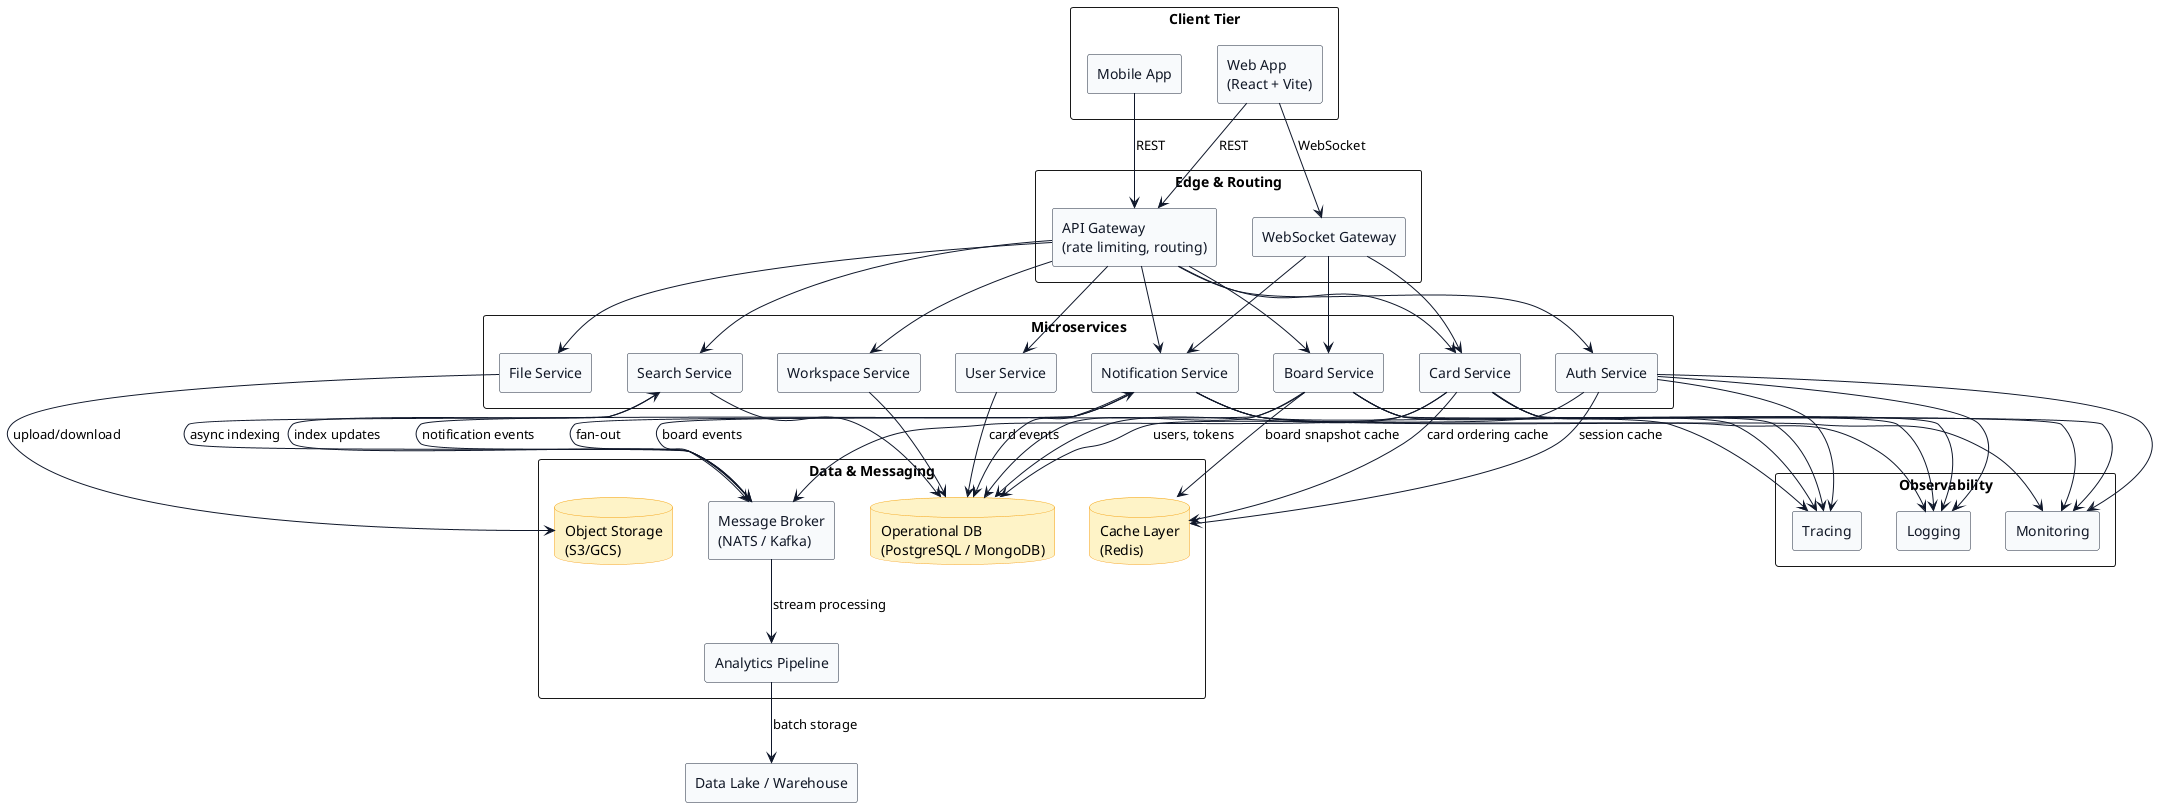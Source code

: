 @startuml TrelloComponentArchitecture
skinparam componentStyle rectangle
skinparam backgroundColor #FFFFFF
skinparam componentBackgroundColor #f8fafc
skinparam componentBorderColor #1e293b
skinparam componentFontColor #111827
skinparam databaseBackgroundColor #fef3c7
skinparam databaseBorderColor #f59e0b
skinparam arrowColor #0f172a
skinparam packageTitleFontColor #0f172a

rectangle "Client Tier" {
  component "Web App\n(React + Vite)" as WebApp
  component "Mobile App" as Mobile
}

rectangle "Edge & Routing" {
  component "API Gateway\n(rate limiting, routing)" as APIGateway
  component "WebSocket Gateway" as WSGateway
}

rectangle "Microservices" {
  component "Auth Service" as Auth
  component "User Service" as UserSvc
  component "Workspace Service" as WorkspaceSvc
  component "Board Service" as BoardSvc
  component "Card Service" as CardSvc
  component "Notification Service" as NotifySvc
  component "File Service" as FileSvc
  component "Search Service" as SearchSvc
}

rectangle "Data & Messaging" {
  database "Operational DB\n(PostgreSQL / MongoDB)" as MainDB
  database "Cache Layer\n(Redis)" as Redis
  database "Object Storage\n(S3/GCS)" as ObjectStore
  component "Message Broker\n(NATS / Kafka)" as Broker
  component "Analytics Pipeline" as Analytics
}

component "Data Lake / Warehouse" as DataLake

rectangle "Observability" {
  component "Monitoring" as Monitoring
  component "Logging" as Logging
  component "Tracing" as Tracing
}

' Client to edge
WebApp --> APIGateway : REST
Mobile --> APIGateway : REST
WebApp --> WSGateway : WebSocket

' Edge to services
APIGateway --> Auth
APIGateway --> UserSvc
APIGateway --> WorkspaceSvc
APIGateway --> BoardSvc
APIGateway --> CardSvc
APIGateway --> NotifySvc
APIGateway --> FileSvc
APIGateway --> SearchSvc

WSGateway --> BoardSvc
WSGateway --> CardSvc
WSGateway --> NotifySvc

' Service interactions
Auth --> Redis : session cache
Auth --> MainDB : users, tokens

UserSvc --> MainDB
WorkspaceSvc --> MainDB
BoardSvc --> MainDB
CardSvc --> MainDB
NotifySvc --> MainDB
SearchSvc --> MainDB

BoardSvc --> Redis : board snapshot cache
CardSvc --> Redis : card ordering cache

FileSvc --> ObjectStore : upload/download

BoardSvc --> Broker : board events
CardSvc --> Broker : card events
NotifySvc --> Broker : notification events
SearchSvc --> Broker : index updates

Broker --> NotifySvc : fan-out
Broker --> SearchSvc : async indexing
Broker --> Analytics : stream processing

Analytics --> DataLake : batch storage

' Observability
Auth --> Monitoring
BoardSvc --> Monitoring
CardSvc --> Monitoring
NotifySvc --> Monitoring
Auth --> Logging
BoardSvc --> Logging
CardSvc --> Logging
NotifySvc --> Logging
Auth --> Tracing
BoardSvc --> Tracing
CardSvc --> Tracing
NotifySvc --> Tracing

@enduml
